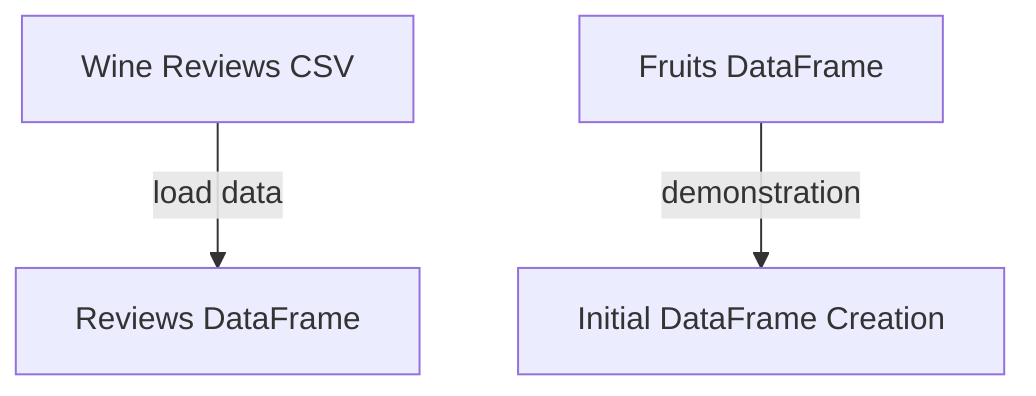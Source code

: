 flowchart TD
    A["Wine Reviews CSV"] -->|load data| B["Reviews DataFrame"]
    C["Fruits DataFrame"] -->|demonstration| D["Initial DataFrame Creation"]